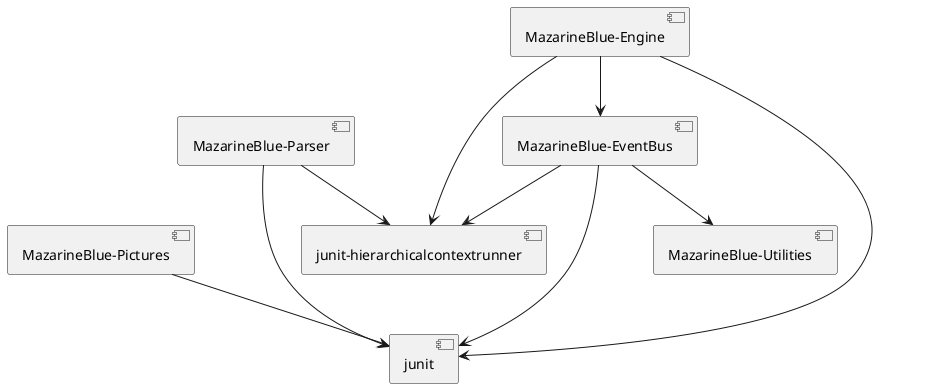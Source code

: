 @startuml
[MazarineBlue-Parser] --> [junit]
[MazarineBlue-Parser] --> [junit-hierarchicalcontextrunner]
[MazarineBlue-Pictures] --> [junit]
[MazarineBlue-EventBus] ---> [junit]
[MazarineBlue-EventBus] --> [junit-hierarchicalcontextrunner]
[MazarineBlue-EventBus] --> [MazarineBlue-Utilities]
[MazarineBlue-Engine] ---> [junit]
[MazarineBlue-Engine] --> [junit-hierarchicalcontextrunner]
[MazarineBlue-Engine] --> [MazarineBlue-EventBus]
@enduml
